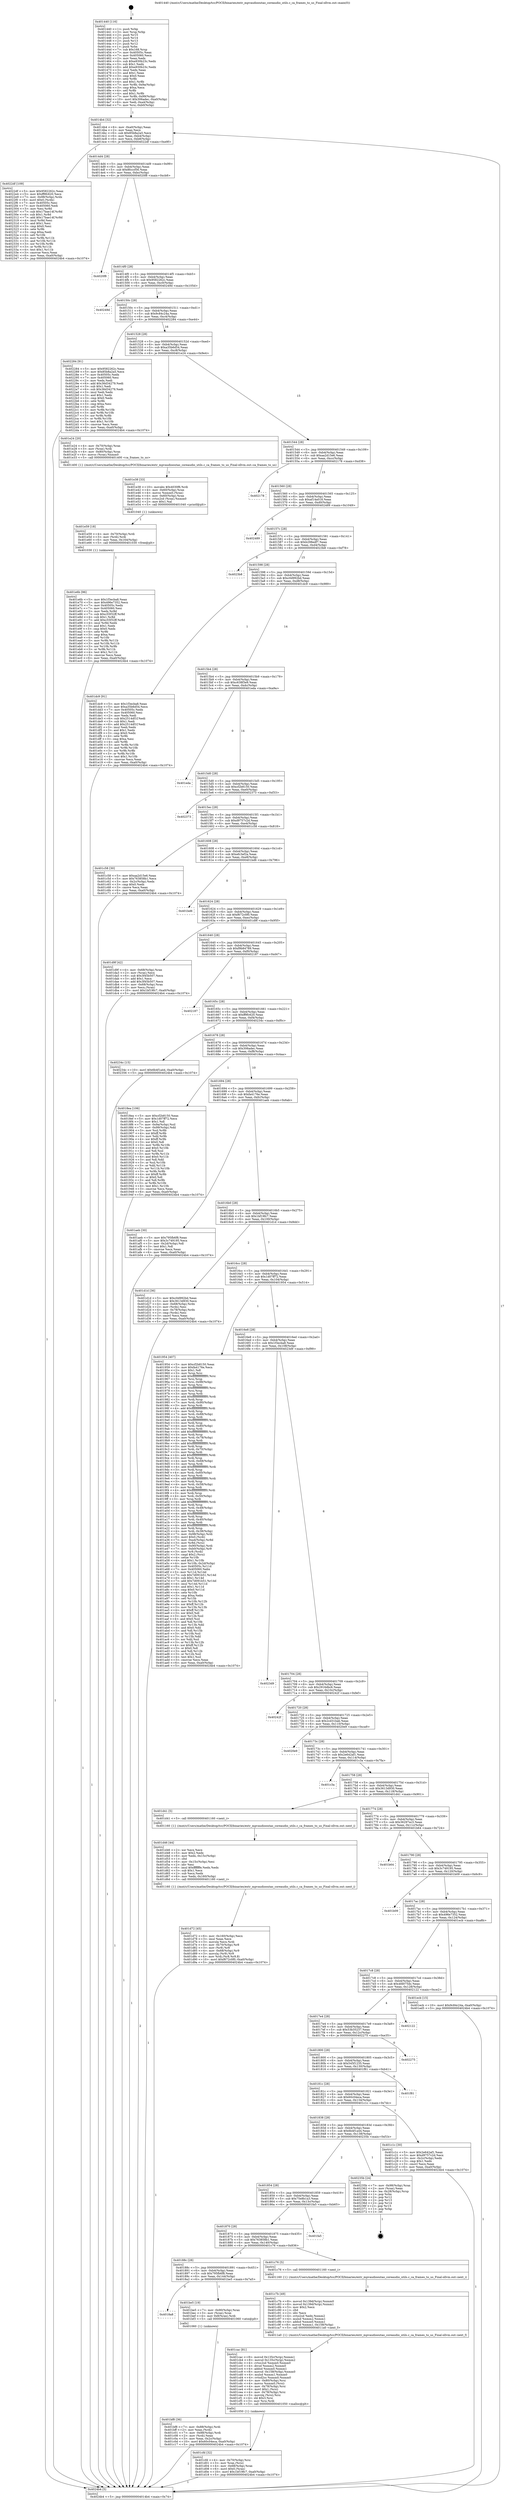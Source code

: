 digraph "0x401440" {
  label = "0x401440 (/mnt/c/Users/mathe/Desktop/tcc/POCII/binaries/extr_mpvaudiooutao_coreaudio_utils.c_ca_frames_to_us_Final-ollvm.out::main(0))"
  labelloc = "t"
  node[shape=record]

  Entry [label="",width=0.3,height=0.3,shape=circle,fillcolor=black,style=filled]
  "0x4014b4" [label="{
     0x4014b4 [32]\l
     | [instrs]\l
     &nbsp;&nbsp;0x4014b4 \<+6\>: mov -0xa0(%rbp),%eax\l
     &nbsp;&nbsp;0x4014ba \<+2\>: mov %eax,%ecx\l
     &nbsp;&nbsp;0x4014bc \<+6\>: sub $0x85b8a2a5,%ecx\l
     &nbsp;&nbsp;0x4014c2 \<+6\>: mov %eax,-0xb4(%rbp)\l
     &nbsp;&nbsp;0x4014c8 \<+6\>: mov %ecx,-0xb8(%rbp)\l
     &nbsp;&nbsp;0x4014ce \<+6\>: je 00000000004022df \<main+0xe9f\>\l
  }"]
  "0x4022df" [label="{
     0x4022df [109]\l
     | [instrs]\l
     &nbsp;&nbsp;0x4022df \<+5\>: mov $0x9582262c,%eax\l
     &nbsp;&nbsp;0x4022e4 \<+5\>: mov $0xff9fc620,%ecx\l
     &nbsp;&nbsp;0x4022e9 \<+7\>: mov -0x98(%rbp),%rdx\l
     &nbsp;&nbsp;0x4022f0 \<+6\>: movl $0x0,(%rdx)\l
     &nbsp;&nbsp;0x4022f6 \<+7\>: mov 0x40505c,%esi\l
     &nbsp;&nbsp;0x4022fd \<+7\>: mov 0x405060,%edi\l
     &nbsp;&nbsp;0x402304 \<+3\>: mov %esi,%r8d\l
     &nbsp;&nbsp;0x402307 \<+7\>: sub $0x17bae14f,%r8d\l
     &nbsp;&nbsp;0x40230e \<+4\>: sub $0x1,%r8d\l
     &nbsp;&nbsp;0x402312 \<+7\>: add $0x17bae14f,%r8d\l
     &nbsp;&nbsp;0x402319 \<+4\>: imul %r8d,%esi\l
     &nbsp;&nbsp;0x40231d \<+3\>: and $0x1,%esi\l
     &nbsp;&nbsp;0x402320 \<+3\>: cmp $0x0,%esi\l
     &nbsp;&nbsp;0x402323 \<+4\>: sete %r9b\l
     &nbsp;&nbsp;0x402327 \<+3\>: cmp $0xa,%edi\l
     &nbsp;&nbsp;0x40232a \<+4\>: setl %r10b\l
     &nbsp;&nbsp;0x40232e \<+3\>: mov %r9b,%r11b\l
     &nbsp;&nbsp;0x402331 \<+3\>: and %r10b,%r11b\l
     &nbsp;&nbsp;0x402334 \<+3\>: xor %r10b,%r9b\l
     &nbsp;&nbsp;0x402337 \<+3\>: or %r9b,%r11b\l
     &nbsp;&nbsp;0x40233a \<+4\>: test $0x1,%r11b\l
     &nbsp;&nbsp;0x40233e \<+3\>: cmovne %ecx,%eax\l
     &nbsp;&nbsp;0x402341 \<+6\>: mov %eax,-0xa0(%rbp)\l
     &nbsp;&nbsp;0x402347 \<+5\>: jmp 00000000004024b4 \<main+0x1074\>\l
  }"]
  "0x4014d4" [label="{
     0x4014d4 [28]\l
     | [instrs]\l
     &nbsp;&nbsp;0x4014d4 \<+5\>: jmp 00000000004014d9 \<main+0x99\>\l
     &nbsp;&nbsp;0x4014d9 \<+6\>: mov -0xb4(%rbp),%eax\l
     &nbsp;&nbsp;0x4014df \<+5\>: sub $0x8fcccf56,%eax\l
     &nbsp;&nbsp;0x4014e4 \<+6\>: mov %eax,-0xbc(%rbp)\l
     &nbsp;&nbsp;0x4014ea \<+6\>: je 00000000004020f8 \<main+0xcb8\>\l
  }"]
  Exit [label="",width=0.3,height=0.3,shape=circle,fillcolor=black,style=filled,peripheries=2]
  "0x4020f8" [label="{
     0x4020f8\l
  }", style=dashed]
  "0x4014f0" [label="{
     0x4014f0 [28]\l
     | [instrs]\l
     &nbsp;&nbsp;0x4014f0 \<+5\>: jmp 00000000004014f5 \<main+0xb5\>\l
     &nbsp;&nbsp;0x4014f5 \<+6\>: mov -0xb4(%rbp),%eax\l
     &nbsp;&nbsp;0x4014fb \<+5\>: sub $0x9582262c,%eax\l
     &nbsp;&nbsp;0x401500 \<+6\>: mov %eax,-0xc0(%rbp)\l
     &nbsp;&nbsp;0x401506 \<+6\>: je 000000000040249d \<main+0x105d\>\l
  }"]
  "0x401e6b" [label="{
     0x401e6b [96]\l
     | [instrs]\l
     &nbsp;&nbsp;0x401e6b \<+5\>: mov $0x1f3ecba8,%eax\l
     &nbsp;&nbsp;0x401e70 \<+5\>: mov $0x496e7352,%ecx\l
     &nbsp;&nbsp;0x401e75 \<+7\>: mov 0x40505c,%edx\l
     &nbsp;&nbsp;0x401e7c \<+7\>: mov 0x405060,%esi\l
     &nbsp;&nbsp;0x401e83 \<+3\>: mov %edx,%r8d\l
     &nbsp;&nbsp;0x401e86 \<+7\>: sub $0xc55f32ff,%r8d\l
     &nbsp;&nbsp;0x401e8d \<+4\>: sub $0x1,%r8d\l
     &nbsp;&nbsp;0x401e91 \<+7\>: add $0xc55f32ff,%r8d\l
     &nbsp;&nbsp;0x401e98 \<+4\>: imul %r8d,%edx\l
     &nbsp;&nbsp;0x401e9c \<+3\>: and $0x1,%edx\l
     &nbsp;&nbsp;0x401e9f \<+3\>: cmp $0x0,%edx\l
     &nbsp;&nbsp;0x401ea2 \<+4\>: sete %r9b\l
     &nbsp;&nbsp;0x401ea6 \<+3\>: cmp $0xa,%esi\l
     &nbsp;&nbsp;0x401ea9 \<+4\>: setl %r10b\l
     &nbsp;&nbsp;0x401ead \<+3\>: mov %r9b,%r11b\l
     &nbsp;&nbsp;0x401eb0 \<+3\>: and %r10b,%r11b\l
     &nbsp;&nbsp;0x401eb3 \<+3\>: xor %r10b,%r9b\l
     &nbsp;&nbsp;0x401eb6 \<+3\>: or %r9b,%r11b\l
     &nbsp;&nbsp;0x401eb9 \<+4\>: test $0x1,%r11b\l
     &nbsp;&nbsp;0x401ebd \<+3\>: cmovne %ecx,%eax\l
     &nbsp;&nbsp;0x401ec0 \<+6\>: mov %eax,-0xa0(%rbp)\l
     &nbsp;&nbsp;0x401ec6 \<+5\>: jmp 00000000004024b4 \<main+0x1074\>\l
  }"]
  "0x40249d" [label="{
     0x40249d\l
  }", style=dashed]
  "0x40150c" [label="{
     0x40150c [28]\l
     | [instrs]\l
     &nbsp;&nbsp;0x40150c \<+5\>: jmp 0000000000401511 \<main+0xd1\>\l
     &nbsp;&nbsp;0x401511 \<+6\>: mov -0xb4(%rbp),%eax\l
     &nbsp;&nbsp;0x401517 \<+5\>: sub $0x9c84c24a,%eax\l
     &nbsp;&nbsp;0x40151c \<+6\>: mov %eax,-0xc4(%rbp)\l
     &nbsp;&nbsp;0x401522 \<+6\>: je 0000000000402284 \<main+0xe44\>\l
  }"]
  "0x401e59" [label="{
     0x401e59 [18]\l
     | [instrs]\l
     &nbsp;&nbsp;0x401e59 \<+4\>: mov -0x70(%rbp),%rdi\l
     &nbsp;&nbsp;0x401e5d \<+3\>: mov (%rdi),%rdi\l
     &nbsp;&nbsp;0x401e60 \<+6\>: mov %eax,-0x164(%rbp)\l
     &nbsp;&nbsp;0x401e66 \<+5\>: call 0000000000401030 \<free@plt\>\l
     | [calls]\l
     &nbsp;&nbsp;0x401030 \{1\} (unknown)\l
  }"]
  "0x402284" [label="{
     0x402284 [91]\l
     | [instrs]\l
     &nbsp;&nbsp;0x402284 \<+5\>: mov $0x9582262c,%eax\l
     &nbsp;&nbsp;0x402289 \<+5\>: mov $0x85b8a2a5,%ecx\l
     &nbsp;&nbsp;0x40228e \<+7\>: mov 0x40505c,%edx\l
     &nbsp;&nbsp;0x402295 \<+7\>: mov 0x405060,%esi\l
     &nbsp;&nbsp;0x40229c \<+2\>: mov %edx,%edi\l
     &nbsp;&nbsp;0x40229e \<+6\>: add $0x36d34279,%edi\l
     &nbsp;&nbsp;0x4022a4 \<+3\>: sub $0x1,%edi\l
     &nbsp;&nbsp;0x4022a7 \<+6\>: sub $0x36d34279,%edi\l
     &nbsp;&nbsp;0x4022ad \<+3\>: imul %edi,%edx\l
     &nbsp;&nbsp;0x4022b0 \<+3\>: and $0x1,%edx\l
     &nbsp;&nbsp;0x4022b3 \<+3\>: cmp $0x0,%edx\l
     &nbsp;&nbsp;0x4022b6 \<+4\>: sete %r8b\l
     &nbsp;&nbsp;0x4022ba \<+3\>: cmp $0xa,%esi\l
     &nbsp;&nbsp;0x4022bd \<+4\>: setl %r9b\l
     &nbsp;&nbsp;0x4022c1 \<+3\>: mov %r8b,%r10b\l
     &nbsp;&nbsp;0x4022c4 \<+3\>: and %r9b,%r10b\l
     &nbsp;&nbsp;0x4022c7 \<+3\>: xor %r9b,%r8b\l
     &nbsp;&nbsp;0x4022ca \<+3\>: or %r8b,%r10b\l
     &nbsp;&nbsp;0x4022cd \<+4\>: test $0x1,%r10b\l
     &nbsp;&nbsp;0x4022d1 \<+3\>: cmovne %ecx,%eax\l
     &nbsp;&nbsp;0x4022d4 \<+6\>: mov %eax,-0xa0(%rbp)\l
     &nbsp;&nbsp;0x4022da \<+5\>: jmp 00000000004024b4 \<main+0x1074\>\l
  }"]
  "0x401528" [label="{
     0x401528 [28]\l
     | [instrs]\l
     &nbsp;&nbsp;0x401528 \<+5\>: jmp 000000000040152d \<main+0xed\>\l
     &nbsp;&nbsp;0x40152d \<+6\>: mov -0xb4(%rbp),%eax\l
     &nbsp;&nbsp;0x401533 \<+5\>: sub $0xa35b6d54,%eax\l
     &nbsp;&nbsp;0x401538 \<+6\>: mov %eax,-0xc8(%rbp)\l
     &nbsp;&nbsp;0x40153e \<+6\>: je 0000000000401e24 \<main+0x9e4\>\l
  }"]
  "0x401e38" [label="{
     0x401e38 [33]\l
     | [instrs]\l
     &nbsp;&nbsp;0x401e38 \<+10\>: movabs $0x4030f6,%rdi\l
     &nbsp;&nbsp;0x401e42 \<+4\>: mov -0x60(%rbp),%rax\l
     &nbsp;&nbsp;0x401e46 \<+4\>: movss %xmm0,(%rax)\l
     &nbsp;&nbsp;0x401e4a \<+4\>: mov -0x60(%rbp),%rax\l
     &nbsp;&nbsp;0x401e4e \<+4\>: cvtss2sd (%rax),%xmm0\l
     &nbsp;&nbsp;0x401e52 \<+2\>: mov $0x1,%al\l
     &nbsp;&nbsp;0x401e54 \<+5\>: call 0000000000401040 \<printf@plt\>\l
     | [calls]\l
     &nbsp;&nbsp;0x401040 \{1\} (unknown)\l
  }"]
  "0x401e24" [label="{
     0x401e24 [20]\l
     | [instrs]\l
     &nbsp;&nbsp;0x401e24 \<+4\>: mov -0x70(%rbp),%rax\l
     &nbsp;&nbsp;0x401e28 \<+3\>: mov (%rax),%rdi\l
     &nbsp;&nbsp;0x401e2b \<+4\>: mov -0x80(%rbp),%rax\l
     &nbsp;&nbsp;0x401e2f \<+4\>: movss (%rax),%xmm0\l
     &nbsp;&nbsp;0x401e33 \<+5\>: call 0000000000401400 \<ca_frames_to_us\>\l
     | [calls]\l
     &nbsp;&nbsp;0x401400 \{1\} (/mnt/c/Users/mathe/Desktop/tcc/POCII/binaries/extr_mpvaudiooutao_coreaudio_utils.c_ca_frames_to_us_Final-ollvm.out::ca_frames_to_us)\l
  }"]
  "0x401544" [label="{
     0x401544 [28]\l
     | [instrs]\l
     &nbsp;&nbsp;0x401544 \<+5\>: jmp 0000000000401549 \<main+0x109\>\l
     &nbsp;&nbsp;0x401549 \<+6\>: mov -0xb4(%rbp),%eax\l
     &nbsp;&nbsp;0x40154f \<+5\>: sub $0xaa2d15e6,%eax\l
     &nbsp;&nbsp;0x401554 \<+6\>: mov %eax,-0xcc(%rbp)\l
     &nbsp;&nbsp;0x40155a \<+6\>: je 0000000000402178 \<main+0xd38\>\l
  }"]
  "0x401d72" [label="{
     0x401d72 [45]\l
     | [instrs]\l
     &nbsp;&nbsp;0x401d72 \<+6\>: mov -0x160(%rbp),%ecx\l
     &nbsp;&nbsp;0x401d78 \<+3\>: imul %eax,%ecx\l
     &nbsp;&nbsp;0x401d7b \<+3\>: movslq %ecx,%rdi\l
     &nbsp;&nbsp;0x401d7e \<+4\>: mov -0x70(%rbp),%r8\l
     &nbsp;&nbsp;0x401d82 \<+3\>: mov (%r8),%r8\l
     &nbsp;&nbsp;0x401d85 \<+4\>: mov -0x68(%rbp),%r9\l
     &nbsp;&nbsp;0x401d89 \<+3\>: movslq (%r9),%r9\l
     &nbsp;&nbsp;0x401d8c \<+4\>: mov %rdi,(%r8,%r9,8)\l
     &nbsp;&nbsp;0x401d90 \<+10\>: movl $0xf672c0f0,-0xa0(%rbp)\l
     &nbsp;&nbsp;0x401d9a \<+5\>: jmp 00000000004024b4 \<main+0x1074\>\l
  }"]
  "0x402178" [label="{
     0x402178\l
  }", style=dashed]
  "0x401560" [label="{
     0x401560 [28]\l
     | [instrs]\l
     &nbsp;&nbsp;0x401560 \<+5\>: jmp 0000000000401565 \<main+0x125\>\l
     &nbsp;&nbsp;0x401565 \<+6\>: mov -0xb4(%rbp),%eax\l
     &nbsp;&nbsp;0x40156b \<+5\>: sub $0xaf14a018,%eax\l
     &nbsp;&nbsp;0x401570 \<+6\>: mov %eax,-0xd0(%rbp)\l
     &nbsp;&nbsp;0x401576 \<+6\>: je 0000000000402489 \<main+0x1049\>\l
  }"]
  "0x401d46" [label="{
     0x401d46 [44]\l
     | [instrs]\l
     &nbsp;&nbsp;0x401d46 \<+2\>: xor %ecx,%ecx\l
     &nbsp;&nbsp;0x401d48 \<+5\>: mov $0x2,%edx\l
     &nbsp;&nbsp;0x401d4d \<+6\>: mov %edx,-0x15c(%rbp)\l
     &nbsp;&nbsp;0x401d53 \<+1\>: cltd\l
     &nbsp;&nbsp;0x401d54 \<+6\>: mov -0x15c(%rbp),%esi\l
     &nbsp;&nbsp;0x401d5a \<+2\>: idiv %esi\l
     &nbsp;&nbsp;0x401d5c \<+6\>: imul $0xfffffffe,%edx,%edx\l
     &nbsp;&nbsp;0x401d62 \<+3\>: sub $0x1,%ecx\l
     &nbsp;&nbsp;0x401d65 \<+2\>: sub %ecx,%edx\l
     &nbsp;&nbsp;0x401d67 \<+6\>: mov %edx,-0x160(%rbp)\l
     &nbsp;&nbsp;0x401d6d \<+5\>: call 0000000000401160 \<next_i\>\l
     | [calls]\l
     &nbsp;&nbsp;0x401160 \{1\} (/mnt/c/Users/mathe/Desktop/tcc/POCII/binaries/extr_mpvaudiooutao_coreaudio_utils.c_ca_frames_to_us_Final-ollvm.out::next_i)\l
  }"]
  "0x402489" [label="{
     0x402489\l
  }", style=dashed]
  "0x40157c" [label="{
     0x40157c [28]\l
     | [instrs]\l
     &nbsp;&nbsp;0x40157c \<+5\>: jmp 0000000000401581 \<main+0x141\>\l
     &nbsp;&nbsp;0x401581 \<+6\>: mov -0xb4(%rbp),%eax\l
     &nbsp;&nbsp;0x401587 \<+5\>: sub $0xb298edf7,%eax\l
     &nbsp;&nbsp;0x40158c \<+6\>: mov %eax,-0xd4(%rbp)\l
     &nbsp;&nbsp;0x401592 \<+6\>: je 00000000004023b8 \<main+0xf78\>\l
  }"]
  "0x401cfd" [label="{
     0x401cfd [32]\l
     | [instrs]\l
     &nbsp;&nbsp;0x401cfd \<+4\>: mov -0x70(%rbp),%rsi\l
     &nbsp;&nbsp;0x401d01 \<+3\>: mov %rax,(%rsi)\l
     &nbsp;&nbsp;0x401d04 \<+4\>: mov -0x68(%rbp),%rax\l
     &nbsp;&nbsp;0x401d08 \<+6\>: movl $0x0,(%rax)\l
     &nbsp;&nbsp;0x401d0e \<+10\>: movl $0x1bf19fc7,-0xa0(%rbp)\l
     &nbsp;&nbsp;0x401d18 \<+5\>: jmp 00000000004024b4 \<main+0x1074\>\l
  }"]
  "0x4023b8" [label="{
     0x4023b8\l
  }", style=dashed]
  "0x401598" [label="{
     0x401598 [28]\l
     | [instrs]\l
     &nbsp;&nbsp;0x401598 \<+5\>: jmp 000000000040159d \<main+0x15d\>\l
     &nbsp;&nbsp;0x40159d \<+6\>: mov -0xb4(%rbp),%eax\l
     &nbsp;&nbsp;0x4015a3 \<+5\>: sub $0xc0d992bd,%eax\l
     &nbsp;&nbsp;0x4015a8 \<+6\>: mov %eax,-0xd8(%rbp)\l
     &nbsp;&nbsp;0x4015ae \<+6\>: je 0000000000401dc9 \<main+0x989\>\l
  }"]
  "0x401cac" [label="{
     0x401cac [81]\l
     | [instrs]\l
     &nbsp;&nbsp;0x401cac \<+8\>: movsd 0x135c(%rip),%xmm1\l
     &nbsp;&nbsp;0x401cb4 \<+8\>: movsd 0x135c(%rip),%xmm2\l
     &nbsp;&nbsp;0x401cbc \<+4\>: cvtss2sd %xmm0,%xmm0\l
     &nbsp;&nbsp;0x401cc0 \<+4\>: divsd %xmm2,%xmm0\l
     &nbsp;&nbsp;0x401cc4 \<+4\>: addsd %xmm0,%xmm1\l
     &nbsp;&nbsp;0x401cc8 \<+8\>: movsd -0x158(%rbp),%xmm0\l
     &nbsp;&nbsp;0x401cd0 \<+4\>: mulsd %xmm1,%xmm0\l
     &nbsp;&nbsp;0x401cd4 \<+4\>: cvtsd2ss %xmm0,%xmm0\l
     &nbsp;&nbsp;0x401cd8 \<+4\>: mov -0x80(%rbp),%rsi\l
     &nbsp;&nbsp;0x401cdc \<+4\>: movss %xmm0,(%rsi)\l
     &nbsp;&nbsp;0x401ce0 \<+4\>: mov -0x78(%rbp),%rsi\l
     &nbsp;&nbsp;0x401ce4 \<+6\>: movl $0x1,(%rsi)\l
     &nbsp;&nbsp;0x401cea \<+4\>: mov -0x78(%rbp),%rsi\l
     &nbsp;&nbsp;0x401cee \<+3\>: movslq (%rsi),%rsi\l
     &nbsp;&nbsp;0x401cf1 \<+4\>: shl $0x3,%rsi\l
     &nbsp;&nbsp;0x401cf5 \<+3\>: mov %rsi,%rdi\l
     &nbsp;&nbsp;0x401cf8 \<+5\>: call 0000000000401050 \<malloc@plt\>\l
     | [calls]\l
     &nbsp;&nbsp;0x401050 \{1\} (unknown)\l
  }"]
  "0x401dc9" [label="{
     0x401dc9 [91]\l
     | [instrs]\l
     &nbsp;&nbsp;0x401dc9 \<+5\>: mov $0x1f3ecba8,%eax\l
     &nbsp;&nbsp;0x401dce \<+5\>: mov $0xa35b6d54,%ecx\l
     &nbsp;&nbsp;0x401dd3 \<+7\>: mov 0x40505c,%edx\l
     &nbsp;&nbsp;0x401dda \<+7\>: mov 0x405060,%esi\l
     &nbsp;&nbsp;0x401de1 \<+2\>: mov %edx,%edi\l
     &nbsp;&nbsp;0x401de3 \<+6\>: sub $0x2514df1f,%edi\l
     &nbsp;&nbsp;0x401de9 \<+3\>: sub $0x1,%edi\l
     &nbsp;&nbsp;0x401dec \<+6\>: add $0x2514df1f,%edi\l
     &nbsp;&nbsp;0x401df2 \<+3\>: imul %edi,%edx\l
     &nbsp;&nbsp;0x401df5 \<+3\>: and $0x1,%edx\l
     &nbsp;&nbsp;0x401df8 \<+3\>: cmp $0x0,%edx\l
     &nbsp;&nbsp;0x401dfb \<+4\>: sete %r8b\l
     &nbsp;&nbsp;0x401dff \<+3\>: cmp $0xa,%esi\l
     &nbsp;&nbsp;0x401e02 \<+4\>: setl %r9b\l
     &nbsp;&nbsp;0x401e06 \<+3\>: mov %r8b,%r10b\l
     &nbsp;&nbsp;0x401e09 \<+3\>: and %r9b,%r10b\l
     &nbsp;&nbsp;0x401e0c \<+3\>: xor %r9b,%r8b\l
     &nbsp;&nbsp;0x401e0f \<+3\>: or %r8b,%r10b\l
     &nbsp;&nbsp;0x401e12 \<+4\>: test $0x1,%r10b\l
     &nbsp;&nbsp;0x401e16 \<+3\>: cmovne %ecx,%eax\l
     &nbsp;&nbsp;0x401e19 \<+6\>: mov %eax,-0xa0(%rbp)\l
     &nbsp;&nbsp;0x401e1f \<+5\>: jmp 00000000004024b4 \<main+0x1074\>\l
  }"]
  "0x4015b4" [label="{
     0x4015b4 [28]\l
     | [instrs]\l
     &nbsp;&nbsp;0x4015b4 \<+5\>: jmp 00000000004015b9 \<main+0x179\>\l
     &nbsp;&nbsp;0x4015b9 \<+6\>: mov -0xb4(%rbp),%eax\l
     &nbsp;&nbsp;0x4015bf \<+5\>: sub $0xc638f3e9,%eax\l
     &nbsp;&nbsp;0x4015c4 \<+6\>: mov %eax,-0xdc(%rbp)\l
     &nbsp;&nbsp;0x4015ca \<+6\>: je 0000000000401eda \<main+0xa9a\>\l
  }"]
  "0x401c7b" [label="{
     0x401c7b [49]\l
     | [instrs]\l
     &nbsp;&nbsp;0x401c7b \<+8\>: movsd 0x139d(%rip),%xmm0\l
     &nbsp;&nbsp;0x401c83 \<+8\>: movsd 0x139d(%rip),%xmm1\l
     &nbsp;&nbsp;0x401c8b \<+5\>: mov $0x2,%ecx\l
     &nbsp;&nbsp;0x401c90 \<+1\>: cltd\l
     &nbsp;&nbsp;0x401c91 \<+2\>: idiv %ecx\l
     &nbsp;&nbsp;0x401c93 \<+4\>: cvtsi2sd %edx,%xmm2\l
     &nbsp;&nbsp;0x401c97 \<+4\>: mulsd %xmm2,%xmm1\l
     &nbsp;&nbsp;0x401c9b \<+4\>: addsd %xmm0,%xmm1\l
     &nbsp;&nbsp;0x401c9f \<+8\>: movsd %xmm1,-0x158(%rbp)\l
     &nbsp;&nbsp;0x401ca7 \<+5\>: call 00000000004011a0 \<next_f\>\l
     | [calls]\l
     &nbsp;&nbsp;0x4011a0 \{1\} (/mnt/c/Users/mathe/Desktop/tcc/POCII/binaries/extr_mpvaudiooutao_coreaudio_utils.c_ca_frames_to_us_Final-ollvm.out::next_f)\l
  }"]
  "0x401eda" [label="{
     0x401eda\l
  }", style=dashed]
  "0x4015d0" [label="{
     0x4015d0 [28]\l
     | [instrs]\l
     &nbsp;&nbsp;0x4015d0 \<+5\>: jmp 00000000004015d5 \<main+0x195\>\l
     &nbsp;&nbsp;0x4015d5 \<+6\>: mov -0xb4(%rbp),%eax\l
     &nbsp;&nbsp;0x4015db \<+5\>: sub $0xcf2b8150,%eax\l
     &nbsp;&nbsp;0x4015e0 \<+6\>: mov %eax,-0xe0(%rbp)\l
     &nbsp;&nbsp;0x4015e6 \<+6\>: je 0000000000402373 \<main+0xf33\>\l
  }"]
  "0x401bf8" [label="{
     0x401bf8 [36]\l
     | [instrs]\l
     &nbsp;&nbsp;0x401bf8 \<+7\>: mov -0x88(%rbp),%rdi\l
     &nbsp;&nbsp;0x401bff \<+2\>: mov %eax,(%rdi)\l
     &nbsp;&nbsp;0x401c01 \<+7\>: mov -0x88(%rbp),%rdi\l
     &nbsp;&nbsp;0x401c08 \<+2\>: mov (%rdi),%eax\l
     &nbsp;&nbsp;0x401c0a \<+3\>: mov %eax,-0x2c(%rbp)\l
     &nbsp;&nbsp;0x401c0d \<+10\>: movl $0x60c04eca,-0xa0(%rbp)\l
     &nbsp;&nbsp;0x401c17 \<+5\>: jmp 00000000004024b4 \<main+0x1074\>\l
  }"]
  "0x402373" [label="{
     0x402373\l
  }", style=dashed]
  "0x4015ec" [label="{
     0x4015ec [28]\l
     | [instrs]\l
     &nbsp;&nbsp;0x4015ec \<+5\>: jmp 00000000004015f1 \<main+0x1b1\>\l
     &nbsp;&nbsp;0x4015f1 \<+6\>: mov -0xb4(%rbp),%eax\l
     &nbsp;&nbsp;0x4015f7 \<+5\>: sub $0xd9757c2d,%eax\l
     &nbsp;&nbsp;0x4015fc \<+6\>: mov %eax,-0xe4(%rbp)\l
     &nbsp;&nbsp;0x401602 \<+6\>: je 0000000000401c58 \<main+0x818\>\l
  }"]
  "0x4018a8" [label="{
     0x4018a8\l
  }", style=dashed]
  "0x401c58" [label="{
     0x401c58 [30]\l
     | [instrs]\l
     &nbsp;&nbsp;0x401c58 \<+5\>: mov $0xaa2d15e6,%eax\l
     &nbsp;&nbsp;0x401c5d \<+5\>: mov $0x763858b1,%ecx\l
     &nbsp;&nbsp;0x401c62 \<+3\>: mov -0x2c(%rbp),%edx\l
     &nbsp;&nbsp;0x401c65 \<+3\>: cmp $0x0,%edx\l
     &nbsp;&nbsp;0x401c68 \<+3\>: cmove %ecx,%eax\l
     &nbsp;&nbsp;0x401c6b \<+6\>: mov %eax,-0xa0(%rbp)\l
     &nbsp;&nbsp;0x401c71 \<+5\>: jmp 00000000004024b4 \<main+0x1074\>\l
  }"]
  "0x401608" [label="{
     0x401608 [28]\l
     | [instrs]\l
     &nbsp;&nbsp;0x401608 \<+5\>: jmp 000000000040160d \<main+0x1cd\>\l
     &nbsp;&nbsp;0x40160d \<+6\>: mov -0xb4(%rbp),%eax\l
     &nbsp;&nbsp;0x401613 \<+5\>: sub $0xefc3ef2a,%eax\l
     &nbsp;&nbsp;0x401618 \<+6\>: mov %eax,-0xe8(%rbp)\l
     &nbsp;&nbsp;0x40161e \<+6\>: je 0000000000401bd6 \<main+0x796\>\l
  }"]
  "0x401be5" [label="{
     0x401be5 [19]\l
     | [instrs]\l
     &nbsp;&nbsp;0x401be5 \<+7\>: mov -0x90(%rbp),%rax\l
     &nbsp;&nbsp;0x401bec \<+3\>: mov (%rax),%rax\l
     &nbsp;&nbsp;0x401bef \<+4\>: mov 0x8(%rax),%rdi\l
     &nbsp;&nbsp;0x401bf3 \<+5\>: call 0000000000401060 \<atoi@plt\>\l
     | [calls]\l
     &nbsp;&nbsp;0x401060 \{1\} (unknown)\l
  }"]
  "0x401bd6" [label="{
     0x401bd6\l
  }", style=dashed]
  "0x401624" [label="{
     0x401624 [28]\l
     | [instrs]\l
     &nbsp;&nbsp;0x401624 \<+5\>: jmp 0000000000401629 \<main+0x1e9\>\l
     &nbsp;&nbsp;0x401629 \<+6\>: mov -0xb4(%rbp),%eax\l
     &nbsp;&nbsp;0x40162f \<+5\>: sub $0xf672c0f0,%eax\l
     &nbsp;&nbsp;0x401634 \<+6\>: mov %eax,-0xec(%rbp)\l
     &nbsp;&nbsp;0x40163a \<+6\>: je 0000000000401d9f \<main+0x95f\>\l
  }"]
  "0x40188c" [label="{
     0x40188c [28]\l
     | [instrs]\l
     &nbsp;&nbsp;0x40188c \<+5\>: jmp 0000000000401891 \<main+0x451\>\l
     &nbsp;&nbsp;0x401891 \<+6\>: mov -0xb4(%rbp),%eax\l
     &nbsp;&nbsp;0x401897 \<+5\>: sub $0x795fb6f8,%eax\l
     &nbsp;&nbsp;0x40189c \<+6\>: mov %eax,-0x144(%rbp)\l
     &nbsp;&nbsp;0x4018a2 \<+6\>: je 0000000000401be5 \<main+0x7a5\>\l
  }"]
  "0x401d9f" [label="{
     0x401d9f [42]\l
     | [instrs]\l
     &nbsp;&nbsp;0x401d9f \<+4\>: mov -0x68(%rbp),%rax\l
     &nbsp;&nbsp;0x401da3 \<+2\>: mov (%rax),%ecx\l
     &nbsp;&nbsp;0x401da5 \<+6\>: sub $0x3f45b507,%ecx\l
     &nbsp;&nbsp;0x401dab \<+3\>: add $0x1,%ecx\l
     &nbsp;&nbsp;0x401dae \<+6\>: add $0x3f45b507,%ecx\l
     &nbsp;&nbsp;0x401db4 \<+4\>: mov -0x68(%rbp),%rax\l
     &nbsp;&nbsp;0x401db8 \<+2\>: mov %ecx,(%rax)\l
     &nbsp;&nbsp;0x401dba \<+10\>: movl $0x1bf19fc7,-0xa0(%rbp)\l
     &nbsp;&nbsp;0x401dc4 \<+5\>: jmp 00000000004024b4 \<main+0x1074\>\l
  }"]
  "0x401640" [label="{
     0x401640 [28]\l
     | [instrs]\l
     &nbsp;&nbsp;0x401640 \<+5\>: jmp 0000000000401645 \<main+0x205\>\l
     &nbsp;&nbsp;0x401645 \<+6\>: mov -0xb4(%rbp),%eax\l
     &nbsp;&nbsp;0x40164b \<+5\>: sub $0xf9b84789,%eax\l
     &nbsp;&nbsp;0x401650 \<+6\>: mov %eax,-0xf0(%rbp)\l
     &nbsp;&nbsp;0x401656 \<+6\>: je 0000000000402187 \<main+0xd47\>\l
  }"]
  "0x401c76" [label="{
     0x401c76 [5]\l
     | [instrs]\l
     &nbsp;&nbsp;0x401c76 \<+5\>: call 0000000000401160 \<next_i\>\l
     | [calls]\l
     &nbsp;&nbsp;0x401160 \{1\} (/mnt/c/Users/mathe/Desktop/tcc/POCII/binaries/extr_mpvaudiooutao_coreaudio_utils.c_ca_frames_to_us_Final-ollvm.out::next_i)\l
  }"]
  "0x402187" [label="{
     0x402187\l
  }", style=dashed]
  "0x40165c" [label="{
     0x40165c [28]\l
     | [instrs]\l
     &nbsp;&nbsp;0x40165c \<+5\>: jmp 0000000000401661 \<main+0x221\>\l
     &nbsp;&nbsp;0x401661 \<+6\>: mov -0xb4(%rbp),%eax\l
     &nbsp;&nbsp;0x401667 \<+5\>: sub $0xff9fc620,%eax\l
     &nbsp;&nbsp;0x40166c \<+6\>: mov %eax,-0xf4(%rbp)\l
     &nbsp;&nbsp;0x401672 \<+6\>: je 000000000040234c \<main+0xf0c\>\l
  }"]
  "0x401870" [label="{
     0x401870 [28]\l
     | [instrs]\l
     &nbsp;&nbsp;0x401870 \<+5\>: jmp 0000000000401875 \<main+0x435\>\l
     &nbsp;&nbsp;0x401875 \<+6\>: mov -0xb4(%rbp),%eax\l
     &nbsp;&nbsp;0x40187b \<+5\>: sub $0x763858b1,%eax\l
     &nbsp;&nbsp;0x401880 \<+6\>: mov %eax,-0x140(%rbp)\l
     &nbsp;&nbsp;0x401886 \<+6\>: je 0000000000401c76 \<main+0x836\>\l
  }"]
  "0x40234c" [label="{
     0x40234c [15]\l
     | [instrs]\l
     &nbsp;&nbsp;0x40234c \<+10\>: movl $0x6b4f1a44,-0xa0(%rbp)\l
     &nbsp;&nbsp;0x402356 \<+5\>: jmp 00000000004024b4 \<main+0x1074\>\l
  }"]
  "0x401678" [label="{
     0x401678 [28]\l
     | [instrs]\l
     &nbsp;&nbsp;0x401678 \<+5\>: jmp 000000000040167d \<main+0x23d\>\l
     &nbsp;&nbsp;0x40167d \<+6\>: mov -0xb4(%rbp),%eax\l
     &nbsp;&nbsp;0x401683 \<+5\>: sub $0x306adec,%eax\l
     &nbsp;&nbsp;0x401688 \<+6\>: mov %eax,-0xf8(%rbp)\l
     &nbsp;&nbsp;0x40168e \<+6\>: je 00000000004018ea \<main+0x4aa\>\l
  }"]
  "0x401fa5" [label="{
     0x401fa5\l
  }", style=dashed]
  "0x4018ea" [label="{
     0x4018ea [106]\l
     | [instrs]\l
     &nbsp;&nbsp;0x4018ea \<+5\>: mov $0xcf2b8150,%eax\l
     &nbsp;&nbsp;0x4018ef \<+5\>: mov $0x1d07ff72,%ecx\l
     &nbsp;&nbsp;0x4018f4 \<+2\>: mov $0x1,%dl\l
     &nbsp;&nbsp;0x4018f6 \<+7\>: mov -0x9a(%rbp),%sil\l
     &nbsp;&nbsp;0x4018fd \<+7\>: mov -0x99(%rbp),%dil\l
     &nbsp;&nbsp;0x401904 \<+3\>: mov %sil,%r8b\l
     &nbsp;&nbsp;0x401907 \<+4\>: xor $0xff,%r8b\l
     &nbsp;&nbsp;0x40190b \<+3\>: mov %dil,%r9b\l
     &nbsp;&nbsp;0x40190e \<+4\>: xor $0xff,%r9b\l
     &nbsp;&nbsp;0x401912 \<+3\>: xor $0x0,%dl\l
     &nbsp;&nbsp;0x401915 \<+3\>: mov %r8b,%r10b\l
     &nbsp;&nbsp;0x401918 \<+4\>: and $0x0,%r10b\l
     &nbsp;&nbsp;0x40191c \<+3\>: and %dl,%sil\l
     &nbsp;&nbsp;0x40191f \<+3\>: mov %r9b,%r11b\l
     &nbsp;&nbsp;0x401922 \<+4\>: and $0x0,%r11b\l
     &nbsp;&nbsp;0x401926 \<+3\>: and %dl,%dil\l
     &nbsp;&nbsp;0x401929 \<+3\>: or %sil,%r10b\l
     &nbsp;&nbsp;0x40192c \<+3\>: or %dil,%r11b\l
     &nbsp;&nbsp;0x40192f \<+3\>: xor %r11b,%r10b\l
     &nbsp;&nbsp;0x401932 \<+3\>: or %r9b,%r8b\l
     &nbsp;&nbsp;0x401935 \<+4\>: xor $0xff,%r8b\l
     &nbsp;&nbsp;0x401939 \<+3\>: or $0x0,%dl\l
     &nbsp;&nbsp;0x40193c \<+3\>: and %dl,%r8b\l
     &nbsp;&nbsp;0x40193f \<+3\>: or %r8b,%r10b\l
     &nbsp;&nbsp;0x401942 \<+4\>: test $0x1,%r10b\l
     &nbsp;&nbsp;0x401946 \<+3\>: cmovne %ecx,%eax\l
     &nbsp;&nbsp;0x401949 \<+6\>: mov %eax,-0xa0(%rbp)\l
     &nbsp;&nbsp;0x40194f \<+5\>: jmp 00000000004024b4 \<main+0x1074\>\l
  }"]
  "0x401694" [label="{
     0x401694 [28]\l
     | [instrs]\l
     &nbsp;&nbsp;0x401694 \<+5\>: jmp 0000000000401699 \<main+0x259\>\l
     &nbsp;&nbsp;0x401699 \<+6\>: mov -0xb4(%rbp),%eax\l
     &nbsp;&nbsp;0x40169f \<+5\>: sub $0xfa4176e,%eax\l
     &nbsp;&nbsp;0x4016a4 \<+6\>: mov %eax,-0xfc(%rbp)\l
     &nbsp;&nbsp;0x4016aa \<+6\>: je 0000000000401aeb \<main+0x6ab\>\l
  }"]
  "0x4024b4" [label="{
     0x4024b4 [5]\l
     | [instrs]\l
     &nbsp;&nbsp;0x4024b4 \<+5\>: jmp 00000000004014b4 \<main+0x74\>\l
  }"]
  "0x401440" [label="{
     0x401440 [116]\l
     | [instrs]\l
     &nbsp;&nbsp;0x401440 \<+1\>: push %rbp\l
     &nbsp;&nbsp;0x401441 \<+3\>: mov %rsp,%rbp\l
     &nbsp;&nbsp;0x401444 \<+2\>: push %r15\l
     &nbsp;&nbsp;0x401446 \<+2\>: push %r14\l
     &nbsp;&nbsp;0x401448 \<+2\>: push %r13\l
     &nbsp;&nbsp;0x40144a \<+2\>: push %r12\l
     &nbsp;&nbsp;0x40144c \<+1\>: push %rbx\l
     &nbsp;&nbsp;0x40144d \<+7\>: sub $0x168,%rsp\l
     &nbsp;&nbsp;0x401454 \<+7\>: mov 0x40505c,%eax\l
     &nbsp;&nbsp;0x40145b \<+7\>: mov 0x405060,%ecx\l
     &nbsp;&nbsp;0x401462 \<+2\>: mov %eax,%edx\l
     &nbsp;&nbsp;0x401464 \<+6\>: sub $0xe930b23c,%edx\l
     &nbsp;&nbsp;0x40146a \<+3\>: sub $0x1,%edx\l
     &nbsp;&nbsp;0x40146d \<+6\>: add $0xe930b23c,%edx\l
     &nbsp;&nbsp;0x401473 \<+3\>: imul %edx,%eax\l
     &nbsp;&nbsp;0x401476 \<+3\>: and $0x1,%eax\l
     &nbsp;&nbsp;0x401479 \<+3\>: cmp $0x0,%eax\l
     &nbsp;&nbsp;0x40147c \<+4\>: sete %r8b\l
     &nbsp;&nbsp;0x401480 \<+4\>: and $0x1,%r8b\l
     &nbsp;&nbsp;0x401484 \<+7\>: mov %r8b,-0x9a(%rbp)\l
     &nbsp;&nbsp;0x40148b \<+3\>: cmp $0xa,%ecx\l
     &nbsp;&nbsp;0x40148e \<+4\>: setl %r8b\l
     &nbsp;&nbsp;0x401492 \<+4\>: and $0x1,%r8b\l
     &nbsp;&nbsp;0x401496 \<+7\>: mov %r8b,-0x99(%rbp)\l
     &nbsp;&nbsp;0x40149d \<+10\>: movl $0x306adec,-0xa0(%rbp)\l
     &nbsp;&nbsp;0x4014a7 \<+6\>: mov %edi,-0xa4(%rbp)\l
     &nbsp;&nbsp;0x4014ad \<+7\>: mov %rsi,-0xb0(%rbp)\l
  }"]
  "0x401854" [label="{
     0x401854 [28]\l
     | [instrs]\l
     &nbsp;&nbsp;0x401854 \<+5\>: jmp 0000000000401859 \<main+0x419\>\l
     &nbsp;&nbsp;0x401859 \<+6\>: mov -0xb4(%rbp),%eax\l
     &nbsp;&nbsp;0x40185f \<+5\>: sub $0x75e8b1a3,%eax\l
     &nbsp;&nbsp;0x401864 \<+6\>: mov %eax,-0x13c(%rbp)\l
     &nbsp;&nbsp;0x40186a \<+6\>: je 0000000000401fa5 \<main+0xb65\>\l
  }"]
  "0x401aeb" [label="{
     0x401aeb [30]\l
     | [instrs]\l
     &nbsp;&nbsp;0x401aeb \<+5\>: mov $0x795fb6f8,%eax\l
     &nbsp;&nbsp;0x401af0 \<+5\>: mov $0x3c749195,%ecx\l
     &nbsp;&nbsp;0x401af5 \<+3\>: mov -0x2d(%rbp),%dl\l
     &nbsp;&nbsp;0x401af8 \<+3\>: test $0x1,%dl\l
     &nbsp;&nbsp;0x401afb \<+3\>: cmovne %ecx,%eax\l
     &nbsp;&nbsp;0x401afe \<+6\>: mov %eax,-0xa0(%rbp)\l
     &nbsp;&nbsp;0x401b04 \<+5\>: jmp 00000000004024b4 \<main+0x1074\>\l
  }"]
  "0x4016b0" [label="{
     0x4016b0 [28]\l
     | [instrs]\l
     &nbsp;&nbsp;0x4016b0 \<+5\>: jmp 00000000004016b5 \<main+0x275\>\l
     &nbsp;&nbsp;0x4016b5 \<+6\>: mov -0xb4(%rbp),%eax\l
     &nbsp;&nbsp;0x4016bb \<+5\>: sub $0x1bf19fc7,%eax\l
     &nbsp;&nbsp;0x4016c0 \<+6\>: mov %eax,-0x100(%rbp)\l
     &nbsp;&nbsp;0x4016c6 \<+6\>: je 0000000000401d1d \<main+0x8dd\>\l
  }"]
  "0x40235b" [label="{
     0x40235b [24]\l
     | [instrs]\l
     &nbsp;&nbsp;0x40235b \<+7\>: mov -0x98(%rbp),%rax\l
     &nbsp;&nbsp;0x402362 \<+2\>: mov (%rax),%eax\l
     &nbsp;&nbsp;0x402364 \<+4\>: lea -0x28(%rbp),%rsp\l
     &nbsp;&nbsp;0x402368 \<+1\>: pop %rbx\l
     &nbsp;&nbsp;0x402369 \<+2\>: pop %r12\l
     &nbsp;&nbsp;0x40236b \<+2\>: pop %r13\l
     &nbsp;&nbsp;0x40236d \<+2\>: pop %r14\l
     &nbsp;&nbsp;0x40236f \<+2\>: pop %r15\l
     &nbsp;&nbsp;0x402371 \<+1\>: pop %rbp\l
     &nbsp;&nbsp;0x402372 \<+1\>: ret\l
  }"]
  "0x401d1d" [label="{
     0x401d1d [36]\l
     | [instrs]\l
     &nbsp;&nbsp;0x401d1d \<+5\>: mov $0xc0d992bd,%eax\l
     &nbsp;&nbsp;0x401d22 \<+5\>: mov $0x3613d930,%ecx\l
     &nbsp;&nbsp;0x401d27 \<+4\>: mov -0x68(%rbp),%rdx\l
     &nbsp;&nbsp;0x401d2b \<+2\>: mov (%rdx),%esi\l
     &nbsp;&nbsp;0x401d2d \<+4\>: mov -0x78(%rbp),%rdx\l
     &nbsp;&nbsp;0x401d31 \<+2\>: cmp (%rdx),%esi\l
     &nbsp;&nbsp;0x401d33 \<+3\>: cmovl %ecx,%eax\l
     &nbsp;&nbsp;0x401d36 \<+6\>: mov %eax,-0xa0(%rbp)\l
     &nbsp;&nbsp;0x401d3c \<+5\>: jmp 00000000004024b4 \<main+0x1074\>\l
  }"]
  "0x4016cc" [label="{
     0x4016cc [28]\l
     | [instrs]\l
     &nbsp;&nbsp;0x4016cc \<+5\>: jmp 00000000004016d1 \<main+0x291\>\l
     &nbsp;&nbsp;0x4016d1 \<+6\>: mov -0xb4(%rbp),%eax\l
     &nbsp;&nbsp;0x4016d7 \<+5\>: sub $0x1d07ff72,%eax\l
     &nbsp;&nbsp;0x4016dc \<+6\>: mov %eax,-0x104(%rbp)\l
     &nbsp;&nbsp;0x4016e2 \<+6\>: je 0000000000401954 \<main+0x514\>\l
  }"]
  "0x401838" [label="{
     0x401838 [28]\l
     | [instrs]\l
     &nbsp;&nbsp;0x401838 \<+5\>: jmp 000000000040183d \<main+0x3fd\>\l
     &nbsp;&nbsp;0x40183d \<+6\>: mov -0xb4(%rbp),%eax\l
     &nbsp;&nbsp;0x401843 \<+5\>: sub $0x6b4f1a44,%eax\l
     &nbsp;&nbsp;0x401848 \<+6\>: mov %eax,-0x138(%rbp)\l
     &nbsp;&nbsp;0x40184e \<+6\>: je 000000000040235b \<main+0xf1b\>\l
  }"]
  "0x401954" [label="{
     0x401954 [407]\l
     | [instrs]\l
     &nbsp;&nbsp;0x401954 \<+5\>: mov $0xcf2b8150,%eax\l
     &nbsp;&nbsp;0x401959 \<+5\>: mov $0xfa4176e,%ecx\l
     &nbsp;&nbsp;0x40195e \<+2\>: mov $0x1,%dl\l
     &nbsp;&nbsp;0x401960 \<+3\>: mov %rsp,%rsi\l
     &nbsp;&nbsp;0x401963 \<+4\>: add $0xfffffffffffffff0,%rsi\l
     &nbsp;&nbsp;0x401967 \<+3\>: mov %rsi,%rsp\l
     &nbsp;&nbsp;0x40196a \<+7\>: mov %rsi,-0x98(%rbp)\l
     &nbsp;&nbsp;0x401971 \<+3\>: mov %rsp,%rsi\l
     &nbsp;&nbsp;0x401974 \<+4\>: add $0xfffffffffffffff0,%rsi\l
     &nbsp;&nbsp;0x401978 \<+3\>: mov %rsi,%rsp\l
     &nbsp;&nbsp;0x40197b \<+3\>: mov %rsp,%rdi\l
     &nbsp;&nbsp;0x40197e \<+4\>: add $0xfffffffffffffff0,%rdi\l
     &nbsp;&nbsp;0x401982 \<+3\>: mov %rdi,%rsp\l
     &nbsp;&nbsp;0x401985 \<+7\>: mov %rdi,-0x90(%rbp)\l
     &nbsp;&nbsp;0x40198c \<+3\>: mov %rsp,%rdi\l
     &nbsp;&nbsp;0x40198f \<+4\>: add $0xfffffffffffffff0,%rdi\l
     &nbsp;&nbsp;0x401993 \<+3\>: mov %rdi,%rsp\l
     &nbsp;&nbsp;0x401996 \<+7\>: mov %rdi,-0x88(%rbp)\l
     &nbsp;&nbsp;0x40199d \<+3\>: mov %rsp,%rdi\l
     &nbsp;&nbsp;0x4019a0 \<+4\>: add $0xfffffffffffffff0,%rdi\l
     &nbsp;&nbsp;0x4019a4 \<+3\>: mov %rdi,%rsp\l
     &nbsp;&nbsp;0x4019a7 \<+4\>: mov %rdi,-0x80(%rbp)\l
     &nbsp;&nbsp;0x4019ab \<+3\>: mov %rsp,%rdi\l
     &nbsp;&nbsp;0x4019ae \<+4\>: add $0xfffffffffffffff0,%rdi\l
     &nbsp;&nbsp;0x4019b2 \<+3\>: mov %rdi,%rsp\l
     &nbsp;&nbsp;0x4019b5 \<+4\>: mov %rdi,-0x78(%rbp)\l
     &nbsp;&nbsp;0x4019b9 \<+3\>: mov %rsp,%rdi\l
     &nbsp;&nbsp;0x4019bc \<+4\>: add $0xfffffffffffffff0,%rdi\l
     &nbsp;&nbsp;0x4019c0 \<+3\>: mov %rdi,%rsp\l
     &nbsp;&nbsp;0x4019c3 \<+4\>: mov %rdi,-0x70(%rbp)\l
     &nbsp;&nbsp;0x4019c7 \<+3\>: mov %rsp,%rdi\l
     &nbsp;&nbsp;0x4019ca \<+4\>: add $0xfffffffffffffff0,%rdi\l
     &nbsp;&nbsp;0x4019ce \<+3\>: mov %rdi,%rsp\l
     &nbsp;&nbsp;0x4019d1 \<+4\>: mov %rdi,-0x68(%rbp)\l
     &nbsp;&nbsp;0x4019d5 \<+3\>: mov %rsp,%rdi\l
     &nbsp;&nbsp;0x4019d8 \<+4\>: add $0xfffffffffffffff0,%rdi\l
     &nbsp;&nbsp;0x4019dc \<+3\>: mov %rdi,%rsp\l
     &nbsp;&nbsp;0x4019df \<+4\>: mov %rdi,-0x60(%rbp)\l
     &nbsp;&nbsp;0x4019e3 \<+3\>: mov %rsp,%rdi\l
     &nbsp;&nbsp;0x4019e6 \<+4\>: add $0xfffffffffffffff0,%rdi\l
     &nbsp;&nbsp;0x4019ea \<+3\>: mov %rdi,%rsp\l
     &nbsp;&nbsp;0x4019ed \<+4\>: mov %rdi,-0x58(%rbp)\l
     &nbsp;&nbsp;0x4019f1 \<+3\>: mov %rsp,%rdi\l
     &nbsp;&nbsp;0x4019f4 \<+4\>: add $0xfffffffffffffff0,%rdi\l
     &nbsp;&nbsp;0x4019f8 \<+3\>: mov %rdi,%rsp\l
     &nbsp;&nbsp;0x4019fb \<+4\>: mov %rdi,-0x50(%rbp)\l
     &nbsp;&nbsp;0x4019ff \<+3\>: mov %rsp,%rdi\l
     &nbsp;&nbsp;0x401a02 \<+4\>: add $0xfffffffffffffff0,%rdi\l
     &nbsp;&nbsp;0x401a06 \<+3\>: mov %rdi,%rsp\l
     &nbsp;&nbsp;0x401a09 \<+4\>: mov %rdi,-0x48(%rbp)\l
     &nbsp;&nbsp;0x401a0d \<+3\>: mov %rsp,%rdi\l
     &nbsp;&nbsp;0x401a10 \<+4\>: add $0xfffffffffffffff0,%rdi\l
     &nbsp;&nbsp;0x401a14 \<+3\>: mov %rdi,%rsp\l
     &nbsp;&nbsp;0x401a17 \<+4\>: mov %rdi,-0x40(%rbp)\l
     &nbsp;&nbsp;0x401a1b \<+3\>: mov %rsp,%rdi\l
     &nbsp;&nbsp;0x401a1e \<+4\>: add $0xfffffffffffffff0,%rdi\l
     &nbsp;&nbsp;0x401a22 \<+3\>: mov %rdi,%rsp\l
     &nbsp;&nbsp;0x401a25 \<+4\>: mov %rdi,-0x38(%rbp)\l
     &nbsp;&nbsp;0x401a29 \<+7\>: mov -0x98(%rbp),%rdi\l
     &nbsp;&nbsp;0x401a30 \<+6\>: movl $0x0,(%rdi)\l
     &nbsp;&nbsp;0x401a36 \<+7\>: mov -0xa4(%rbp),%r8d\l
     &nbsp;&nbsp;0x401a3d \<+3\>: mov %r8d,(%rsi)\l
     &nbsp;&nbsp;0x401a40 \<+7\>: mov -0x90(%rbp),%rdi\l
     &nbsp;&nbsp;0x401a47 \<+7\>: mov -0xb0(%rbp),%r9\l
     &nbsp;&nbsp;0x401a4e \<+3\>: mov %r9,(%rdi)\l
     &nbsp;&nbsp;0x401a51 \<+3\>: cmpl $0x2,(%rsi)\l
     &nbsp;&nbsp;0x401a54 \<+4\>: setne %r10b\l
     &nbsp;&nbsp;0x401a58 \<+4\>: and $0x1,%r10b\l
     &nbsp;&nbsp;0x401a5c \<+4\>: mov %r10b,-0x2d(%rbp)\l
     &nbsp;&nbsp;0x401a60 \<+8\>: mov 0x40505c,%r11d\l
     &nbsp;&nbsp;0x401a68 \<+7\>: mov 0x405060,%ebx\l
     &nbsp;&nbsp;0x401a6f \<+3\>: mov %r11d,%r14d\l
     &nbsp;&nbsp;0x401a72 \<+7\>: sub $0x7d091b51,%r14d\l
     &nbsp;&nbsp;0x401a79 \<+4\>: sub $0x1,%r14d\l
     &nbsp;&nbsp;0x401a7d \<+7\>: add $0x7d091b51,%r14d\l
     &nbsp;&nbsp;0x401a84 \<+4\>: imul %r14d,%r11d\l
     &nbsp;&nbsp;0x401a88 \<+4\>: and $0x1,%r11d\l
     &nbsp;&nbsp;0x401a8c \<+4\>: cmp $0x0,%r11d\l
     &nbsp;&nbsp;0x401a90 \<+4\>: sete %r10b\l
     &nbsp;&nbsp;0x401a94 \<+3\>: cmp $0xa,%ebx\l
     &nbsp;&nbsp;0x401a97 \<+4\>: setl %r15b\l
     &nbsp;&nbsp;0x401a9b \<+3\>: mov %r10b,%r12b\l
     &nbsp;&nbsp;0x401a9e \<+4\>: xor $0xff,%r12b\l
     &nbsp;&nbsp;0x401aa2 \<+3\>: mov %r15b,%r13b\l
     &nbsp;&nbsp;0x401aa5 \<+4\>: xor $0xff,%r13b\l
     &nbsp;&nbsp;0x401aa9 \<+3\>: xor $0x0,%dl\l
     &nbsp;&nbsp;0x401aac \<+3\>: mov %r12b,%sil\l
     &nbsp;&nbsp;0x401aaf \<+4\>: and $0x0,%sil\l
     &nbsp;&nbsp;0x401ab3 \<+3\>: and %dl,%r10b\l
     &nbsp;&nbsp;0x401ab6 \<+3\>: mov %r13b,%dil\l
     &nbsp;&nbsp;0x401ab9 \<+4\>: and $0x0,%dil\l
     &nbsp;&nbsp;0x401abd \<+3\>: and %dl,%r15b\l
     &nbsp;&nbsp;0x401ac0 \<+3\>: or %r10b,%sil\l
     &nbsp;&nbsp;0x401ac3 \<+3\>: or %r15b,%dil\l
     &nbsp;&nbsp;0x401ac6 \<+3\>: xor %dil,%sil\l
     &nbsp;&nbsp;0x401ac9 \<+3\>: or %r13b,%r12b\l
     &nbsp;&nbsp;0x401acc \<+4\>: xor $0xff,%r12b\l
     &nbsp;&nbsp;0x401ad0 \<+3\>: or $0x0,%dl\l
     &nbsp;&nbsp;0x401ad3 \<+3\>: and %dl,%r12b\l
     &nbsp;&nbsp;0x401ad6 \<+3\>: or %r12b,%sil\l
     &nbsp;&nbsp;0x401ad9 \<+4\>: test $0x1,%sil\l
     &nbsp;&nbsp;0x401add \<+3\>: cmovne %ecx,%eax\l
     &nbsp;&nbsp;0x401ae0 \<+6\>: mov %eax,-0xa0(%rbp)\l
     &nbsp;&nbsp;0x401ae6 \<+5\>: jmp 00000000004024b4 \<main+0x1074\>\l
  }"]
  "0x4016e8" [label="{
     0x4016e8 [28]\l
     | [instrs]\l
     &nbsp;&nbsp;0x4016e8 \<+5\>: jmp 00000000004016ed \<main+0x2ad\>\l
     &nbsp;&nbsp;0x4016ed \<+6\>: mov -0xb4(%rbp),%eax\l
     &nbsp;&nbsp;0x4016f3 \<+5\>: sub $0x1f3ecba8,%eax\l
     &nbsp;&nbsp;0x4016f8 \<+6\>: mov %eax,-0x108(%rbp)\l
     &nbsp;&nbsp;0x4016fe \<+6\>: je 00000000004023d9 \<main+0xf99\>\l
  }"]
  "0x401c1c" [label="{
     0x401c1c [30]\l
     | [instrs]\l
     &nbsp;&nbsp;0x401c1c \<+5\>: mov $0x2e642af1,%eax\l
     &nbsp;&nbsp;0x401c21 \<+5\>: mov $0xd9757c2d,%ecx\l
     &nbsp;&nbsp;0x401c26 \<+3\>: mov -0x2c(%rbp),%edx\l
     &nbsp;&nbsp;0x401c29 \<+3\>: cmp $0x1,%edx\l
     &nbsp;&nbsp;0x401c2c \<+3\>: cmovl %ecx,%eax\l
     &nbsp;&nbsp;0x401c2f \<+6\>: mov %eax,-0xa0(%rbp)\l
     &nbsp;&nbsp;0x401c35 \<+5\>: jmp 00000000004024b4 \<main+0x1074\>\l
  }"]
  "0x40181c" [label="{
     0x40181c [28]\l
     | [instrs]\l
     &nbsp;&nbsp;0x40181c \<+5\>: jmp 0000000000401821 \<main+0x3e1\>\l
     &nbsp;&nbsp;0x401821 \<+6\>: mov -0xb4(%rbp),%eax\l
     &nbsp;&nbsp;0x401827 \<+5\>: sub $0x60c04eca,%eax\l
     &nbsp;&nbsp;0x40182c \<+6\>: mov %eax,-0x134(%rbp)\l
     &nbsp;&nbsp;0x401832 \<+6\>: je 0000000000401c1c \<main+0x7dc\>\l
  }"]
  "0x4023d9" [label="{
     0x4023d9\l
  }", style=dashed]
  "0x401704" [label="{
     0x401704 [28]\l
     | [instrs]\l
     &nbsp;&nbsp;0x401704 \<+5\>: jmp 0000000000401709 \<main+0x2c9\>\l
     &nbsp;&nbsp;0x401709 \<+6\>: mov -0xb4(%rbp),%eax\l
     &nbsp;&nbsp;0x40170f \<+5\>: sub $0x2916dbc6,%eax\l
     &nbsp;&nbsp;0x401714 \<+6\>: mov %eax,-0x10c(%rbp)\l
     &nbsp;&nbsp;0x40171a \<+6\>: je 000000000040242f \<main+0xfef\>\l
  }"]
  "0x401f81" [label="{
     0x401f81\l
  }", style=dashed]
  "0x40242f" [label="{
     0x40242f\l
  }", style=dashed]
  "0x401720" [label="{
     0x401720 [28]\l
     | [instrs]\l
     &nbsp;&nbsp;0x401720 \<+5\>: jmp 0000000000401725 \<main+0x2e5\>\l
     &nbsp;&nbsp;0x401725 \<+6\>: mov -0xb4(%rbp),%eax\l
     &nbsp;&nbsp;0x40172b \<+5\>: sub $0x2cd31bab,%eax\l
     &nbsp;&nbsp;0x401730 \<+6\>: mov %eax,-0x110(%rbp)\l
     &nbsp;&nbsp;0x401736 \<+6\>: je 00000000004020e9 \<main+0xca9\>\l
  }"]
  "0x401800" [label="{
     0x401800 [28]\l
     | [instrs]\l
     &nbsp;&nbsp;0x401800 \<+5\>: jmp 0000000000401805 \<main+0x3c5\>\l
     &nbsp;&nbsp;0x401805 \<+6\>: mov -0xb4(%rbp),%eax\l
     &nbsp;&nbsp;0x40180b \<+5\>: sub $0x545f1235,%eax\l
     &nbsp;&nbsp;0x401810 \<+6\>: mov %eax,-0x130(%rbp)\l
     &nbsp;&nbsp;0x401816 \<+6\>: je 0000000000401f81 \<main+0xb41\>\l
  }"]
  "0x4020e9" [label="{
     0x4020e9\l
  }", style=dashed]
  "0x40173c" [label="{
     0x40173c [28]\l
     | [instrs]\l
     &nbsp;&nbsp;0x40173c \<+5\>: jmp 0000000000401741 \<main+0x301\>\l
     &nbsp;&nbsp;0x401741 \<+6\>: mov -0xb4(%rbp),%eax\l
     &nbsp;&nbsp;0x401747 \<+5\>: sub $0x2e642af1,%eax\l
     &nbsp;&nbsp;0x40174c \<+6\>: mov %eax,-0x114(%rbp)\l
     &nbsp;&nbsp;0x401752 \<+6\>: je 0000000000401c3a \<main+0x7fa\>\l
  }"]
  "0x402275" [label="{
     0x402275\l
  }", style=dashed]
  "0x401c3a" [label="{
     0x401c3a\l
  }", style=dashed]
  "0x401758" [label="{
     0x401758 [28]\l
     | [instrs]\l
     &nbsp;&nbsp;0x401758 \<+5\>: jmp 000000000040175d \<main+0x31d\>\l
     &nbsp;&nbsp;0x40175d \<+6\>: mov -0xb4(%rbp),%eax\l
     &nbsp;&nbsp;0x401763 \<+5\>: sub $0x3613d930,%eax\l
     &nbsp;&nbsp;0x401768 \<+6\>: mov %eax,-0x118(%rbp)\l
     &nbsp;&nbsp;0x40176e \<+6\>: je 0000000000401d41 \<main+0x901\>\l
  }"]
  "0x4017e4" [label="{
     0x4017e4 [28]\l
     | [instrs]\l
     &nbsp;&nbsp;0x4017e4 \<+5\>: jmp 00000000004017e9 \<main+0x3a9\>\l
     &nbsp;&nbsp;0x4017e9 \<+6\>: mov -0xb4(%rbp),%eax\l
     &nbsp;&nbsp;0x4017ef \<+5\>: sub $0x53b35237,%eax\l
     &nbsp;&nbsp;0x4017f4 \<+6\>: mov %eax,-0x12c(%rbp)\l
     &nbsp;&nbsp;0x4017fa \<+6\>: je 0000000000402275 \<main+0xe35\>\l
  }"]
  "0x401d41" [label="{
     0x401d41 [5]\l
     | [instrs]\l
     &nbsp;&nbsp;0x401d41 \<+5\>: call 0000000000401160 \<next_i\>\l
     | [calls]\l
     &nbsp;&nbsp;0x401160 \{1\} (/mnt/c/Users/mathe/Desktop/tcc/POCII/binaries/extr_mpvaudiooutao_coreaudio_utils.c_ca_frames_to_us_Final-ollvm.out::next_i)\l
  }"]
  "0x401774" [label="{
     0x401774 [28]\l
     | [instrs]\l
     &nbsp;&nbsp;0x401774 \<+5\>: jmp 0000000000401779 \<main+0x339\>\l
     &nbsp;&nbsp;0x401779 \<+6\>: mov -0xb4(%rbp),%eax\l
     &nbsp;&nbsp;0x40177f \<+5\>: sub $0x36297ec3,%eax\l
     &nbsp;&nbsp;0x401784 \<+6\>: mov %eax,-0x11c(%rbp)\l
     &nbsp;&nbsp;0x40178a \<+6\>: je 0000000000401b64 \<main+0x724\>\l
  }"]
  "0x402122" [label="{
     0x402122\l
  }", style=dashed]
  "0x401b64" [label="{
     0x401b64\l
  }", style=dashed]
  "0x401790" [label="{
     0x401790 [28]\l
     | [instrs]\l
     &nbsp;&nbsp;0x401790 \<+5\>: jmp 0000000000401795 \<main+0x355\>\l
     &nbsp;&nbsp;0x401795 \<+6\>: mov -0xb4(%rbp),%eax\l
     &nbsp;&nbsp;0x40179b \<+5\>: sub $0x3c749195,%eax\l
     &nbsp;&nbsp;0x4017a0 \<+6\>: mov %eax,-0x120(%rbp)\l
     &nbsp;&nbsp;0x4017a6 \<+6\>: je 0000000000401b09 \<main+0x6c9\>\l
  }"]
  "0x4017c8" [label="{
     0x4017c8 [28]\l
     | [instrs]\l
     &nbsp;&nbsp;0x4017c8 \<+5\>: jmp 00000000004017cd \<main+0x38d\>\l
     &nbsp;&nbsp;0x4017cd \<+6\>: mov -0xb4(%rbp),%eax\l
     &nbsp;&nbsp;0x4017d3 \<+5\>: sub $0x4fd075dc,%eax\l
     &nbsp;&nbsp;0x4017d8 \<+6\>: mov %eax,-0x128(%rbp)\l
     &nbsp;&nbsp;0x4017de \<+6\>: je 0000000000402122 \<main+0xce2\>\l
  }"]
  "0x401b09" [label="{
     0x401b09\l
  }", style=dashed]
  "0x4017ac" [label="{
     0x4017ac [28]\l
     | [instrs]\l
     &nbsp;&nbsp;0x4017ac \<+5\>: jmp 00000000004017b1 \<main+0x371\>\l
     &nbsp;&nbsp;0x4017b1 \<+6\>: mov -0xb4(%rbp),%eax\l
     &nbsp;&nbsp;0x4017b7 \<+5\>: sub $0x496e7352,%eax\l
     &nbsp;&nbsp;0x4017bc \<+6\>: mov %eax,-0x124(%rbp)\l
     &nbsp;&nbsp;0x4017c2 \<+6\>: je 0000000000401ecb \<main+0xa8b\>\l
  }"]
  "0x401ecb" [label="{
     0x401ecb [15]\l
     | [instrs]\l
     &nbsp;&nbsp;0x401ecb \<+10\>: movl $0x9c84c24a,-0xa0(%rbp)\l
     &nbsp;&nbsp;0x401ed5 \<+5\>: jmp 00000000004024b4 \<main+0x1074\>\l
  }"]
  Entry -> "0x401440" [label=" 1"]
  "0x4014b4" -> "0x4022df" [label=" 1"]
  "0x4014b4" -> "0x4014d4" [label=" 17"]
  "0x40235b" -> Exit [label=" 1"]
  "0x4014d4" -> "0x4020f8" [label=" 0"]
  "0x4014d4" -> "0x4014f0" [label=" 17"]
  "0x40234c" -> "0x4024b4" [label=" 1"]
  "0x4014f0" -> "0x40249d" [label=" 0"]
  "0x4014f0" -> "0x40150c" [label=" 17"]
  "0x4022df" -> "0x4024b4" [label=" 1"]
  "0x40150c" -> "0x402284" [label=" 1"]
  "0x40150c" -> "0x401528" [label=" 16"]
  "0x402284" -> "0x4024b4" [label=" 1"]
  "0x401528" -> "0x401e24" [label=" 1"]
  "0x401528" -> "0x401544" [label=" 15"]
  "0x401ecb" -> "0x4024b4" [label=" 1"]
  "0x401544" -> "0x402178" [label=" 0"]
  "0x401544" -> "0x401560" [label=" 15"]
  "0x401e6b" -> "0x4024b4" [label=" 1"]
  "0x401560" -> "0x402489" [label=" 0"]
  "0x401560" -> "0x40157c" [label=" 15"]
  "0x401e59" -> "0x401e6b" [label=" 1"]
  "0x40157c" -> "0x4023b8" [label=" 0"]
  "0x40157c" -> "0x401598" [label=" 15"]
  "0x401e38" -> "0x401e59" [label=" 1"]
  "0x401598" -> "0x401dc9" [label=" 1"]
  "0x401598" -> "0x4015b4" [label=" 14"]
  "0x401e24" -> "0x401e38" [label=" 1"]
  "0x4015b4" -> "0x401eda" [label=" 0"]
  "0x4015b4" -> "0x4015d0" [label=" 14"]
  "0x401dc9" -> "0x4024b4" [label=" 1"]
  "0x4015d0" -> "0x402373" [label=" 0"]
  "0x4015d0" -> "0x4015ec" [label=" 14"]
  "0x401d9f" -> "0x4024b4" [label=" 1"]
  "0x4015ec" -> "0x401c58" [label=" 1"]
  "0x4015ec" -> "0x401608" [label=" 13"]
  "0x401d72" -> "0x4024b4" [label=" 1"]
  "0x401608" -> "0x401bd6" [label=" 0"]
  "0x401608" -> "0x401624" [label=" 13"]
  "0x401d46" -> "0x401d72" [label=" 1"]
  "0x401624" -> "0x401d9f" [label=" 1"]
  "0x401624" -> "0x401640" [label=" 12"]
  "0x401d1d" -> "0x4024b4" [label=" 2"]
  "0x401640" -> "0x402187" [label=" 0"]
  "0x401640" -> "0x40165c" [label=" 12"]
  "0x401cfd" -> "0x4024b4" [label=" 1"]
  "0x40165c" -> "0x40234c" [label=" 1"]
  "0x40165c" -> "0x401678" [label=" 11"]
  "0x401c7b" -> "0x401cac" [label=" 1"]
  "0x401678" -> "0x4018ea" [label=" 1"]
  "0x401678" -> "0x401694" [label=" 10"]
  "0x4018ea" -> "0x4024b4" [label=" 1"]
  "0x401440" -> "0x4014b4" [label=" 1"]
  "0x4024b4" -> "0x4014b4" [label=" 17"]
  "0x401c76" -> "0x401c7b" [label=" 1"]
  "0x401694" -> "0x401aeb" [label=" 1"]
  "0x401694" -> "0x4016b0" [label=" 9"]
  "0x401c1c" -> "0x4024b4" [label=" 1"]
  "0x4016b0" -> "0x401d1d" [label=" 2"]
  "0x4016b0" -> "0x4016cc" [label=" 7"]
  "0x401bf8" -> "0x4024b4" [label=" 1"]
  "0x4016cc" -> "0x401954" [label=" 1"]
  "0x4016cc" -> "0x4016e8" [label=" 6"]
  "0x40188c" -> "0x4018a8" [label=" 0"]
  "0x401954" -> "0x4024b4" [label=" 1"]
  "0x401aeb" -> "0x4024b4" [label=" 1"]
  "0x40188c" -> "0x401be5" [label=" 1"]
  "0x4016e8" -> "0x4023d9" [label=" 0"]
  "0x4016e8" -> "0x401704" [label=" 6"]
  "0x401870" -> "0x40188c" [label=" 1"]
  "0x401704" -> "0x40242f" [label=" 0"]
  "0x401704" -> "0x401720" [label=" 6"]
  "0x401870" -> "0x401c76" [label=" 1"]
  "0x401720" -> "0x4020e9" [label=" 0"]
  "0x401720" -> "0x40173c" [label=" 6"]
  "0x401854" -> "0x401870" [label=" 2"]
  "0x40173c" -> "0x401c3a" [label=" 0"]
  "0x40173c" -> "0x401758" [label=" 6"]
  "0x401854" -> "0x401fa5" [label=" 0"]
  "0x401758" -> "0x401d41" [label=" 1"]
  "0x401758" -> "0x401774" [label=" 5"]
  "0x401838" -> "0x401854" [label=" 2"]
  "0x401774" -> "0x401b64" [label=" 0"]
  "0x401774" -> "0x401790" [label=" 5"]
  "0x401838" -> "0x40235b" [label=" 1"]
  "0x401790" -> "0x401b09" [label=" 0"]
  "0x401790" -> "0x4017ac" [label=" 5"]
  "0x40181c" -> "0x401838" [label=" 3"]
  "0x4017ac" -> "0x401ecb" [label=" 1"]
  "0x4017ac" -> "0x4017c8" [label=" 4"]
  "0x401be5" -> "0x401bf8" [label=" 1"]
  "0x4017c8" -> "0x402122" [label=" 0"]
  "0x4017c8" -> "0x4017e4" [label=" 4"]
  "0x401c58" -> "0x4024b4" [label=" 1"]
  "0x4017e4" -> "0x402275" [label=" 0"]
  "0x4017e4" -> "0x401800" [label=" 4"]
  "0x401cac" -> "0x401cfd" [label=" 1"]
  "0x401800" -> "0x401f81" [label=" 0"]
  "0x401800" -> "0x40181c" [label=" 4"]
  "0x401d41" -> "0x401d46" [label=" 1"]
  "0x40181c" -> "0x401c1c" [label=" 1"]
}
